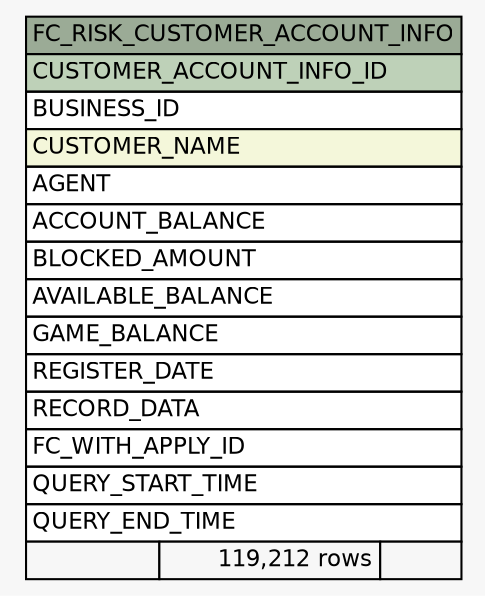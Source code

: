 // dot 2.26.0 on Linux 2.6.32-504.8.1.el6.x86_64
// SchemaSpy rev 590
digraph "FC_RISK_CUSTOMER_ACCOUNT_INFO" {
  graph [
    rankdir="RL"
    bgcolor="#f7f7f7"
    nodesep="0.18"
    ranksep="0.46"
    fontname="Helvetica"
    fontsize="11"
  ];
  node [
    fontname="Helvetica"
    fontsize="11"
    shape="plaintext"
  ];
  edge [
    arrowsize="0.8"
  ];
  "FC_RISK_CUSTOMER_ACCOUNT_INFO" [
    label=<
    <TABLE BORDER="0" CELLBORDER="1" CELLSPACING="0" BGCOLOR="#ffffff">
      <TR><TD COLSPAN="3" BGCOLOR="#9bab96" ALIGN="CENTER">FC_RISK_CUSTOMER_ACCOUNT_INFO</TD></TR>
      <TR><TD PORT="CUSTOMER_ACCOUNT_INFO_ID" COLSPAN="3" BGCOLOR="#bed1b8" ALIGN="LEFT">CUSTOMER_ACCOUNT_INFO_ID</TD></TR>
      <TR><TD PORT="BUSINESS_ID" COLSPAN="3" ALIGN="LEFT">BUSINESS_ID</TD></TR>
      <TR><TD PORT="CUSTOMER_NAME" COLSPAN="3" BGCOLOR="#f4f7da" ALIGN="LEFT">CUSTOMER_NAME</TD></TR>
      <TR><TD PORT="AGENT" COLSPAN="3" ALIGN="LEFT">AGENT</TD></TR>
      <TR><TD PORT="ACCOUNT_BALANCE" COLSPAN="3" ALIGN="LEFT">ACCOUNT_BALANCE</TD></TR>
      <TR><TD PORT="BLOCKED_AMOUNT" COLSPAN="3" ALIGN="LEFT">BLOCKED_AMOUNT</TD></TR>
      <TR><TD PORT="AVAILABLE_BALANCE" COLSPAN="3" ALIGN="LEFT">AVAILABLE_BALANCE</TD></TR>
      <TR><TD PORT="GAME_BALANCE" COLSPAN="3" ALIGN="LEFT">GAME_BALANCE</TD></TR>
      <TR><TD PORT="REGISTER_DATE" COLSPAN="3" ALIGN="LEFT">REGISTER_DATE</TD></TR>
      <TR><TD PORT="RECORD_DATA" COLSPAN="3" ALIGN="LEFT">RECORD_DATA</TD></TR>
      <TR><TD PORT="FC_WITH_APPLY_ID" COLSPAN="3" ALIGN="LEFT">FC_WITH_APPLY_ID</TD></TR>
      <TR><TD PORT="QUERY_START_TIME" COLSPAN="3" ALIGN="LEFT">QUERY_START_TIME</TD></TR>
      <TR><TD PORT="QUERY_END_TIME" COLSPAN="3" ALIGN="LEFT">QUERY_END_TIME</TD></TR>
      <TR><TD ALIGN="LEFT" BGCOLOR="#f7f7f7">  </TD><TD ALIGN="RIGHT" BGCOLOR="#f7f7f7">119,212 rows</TD><TD ALIGN="RIGHT" BGCOLOR="#f7f7f7">  </TD></TR>
    </TABLE>>
    URL="tables/FC_RISK_CUSTOMER_ACCOUNT_INFO.html"
    tooltip="FC_RISK_CUSTOMER_ACCOUNT_INFO"
  ];
}
